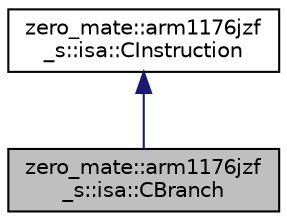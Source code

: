 digraph "zero_mate::arm1176jzf_s::isa::CBranch"
{
 // LATEX_PDF_SIZE
  bgcolor="transparent";
  edge [fontname="Helvetica",fontsize="10",labelfontname="Helvetica",labelfontsize="10"];
  node [fontname="Helvetica",fontsize="10",shape=record];
  Node1 [label="zero_mate::arm1176jzf\l_s::isa::CBranch",height=0.2,width=0.4,color="black", fillcolor="grey75", style="filled", fontcolor="black",tooltip=" "];
  Node2 -> Node1 [dir="back",color="midnightblue",fontsize="10",style="solid",fontname="Helvetica"];
  Node2 [label="zero_mate::arm1176jzf\l_s::isa::CInstruction",height=0.2,width=0.4,color="black",URL="$classzero__mate_1_1arm1176jzf__s_1_1isa_1_1CInstruction.html",tooltip=" "];
}
